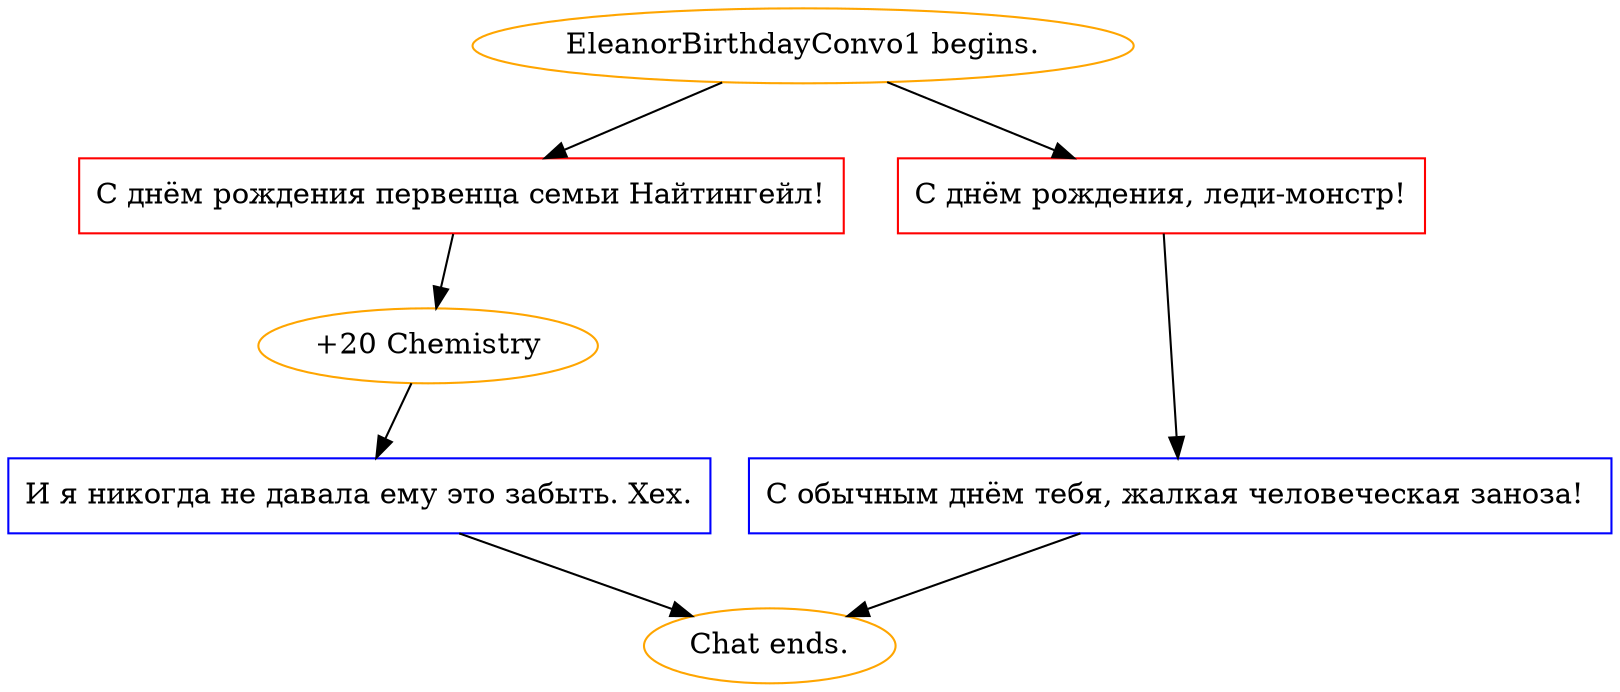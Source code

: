 digraph {
	"EleanorBirthdayConvo1 begins." [color=orange];
		"EleanorBirthdayConvo1 begins." -> j2984789585;
		"EleanorBirthdayConvo1 begins." -> j704509503;
	j2984789585 [label="С днём рождения первенца семьи Найтингейл!",shape=box,color=red];
		j2984789585 -> j2349585046;
	j704509503 [label="С днём рождения, леди-монстр!",shape=box,color=red];
		j704509503 -> j890903784;
	j2349585046 [label="+20 Chemistry",color=orange];
		j2349585046 -> j1188078275;
	j890903784 [label="С обычным днём тебя, жалкая человеческая заноза! ",shape=box,color=blue];
		j890903784 -> "Chat ends.";
	j1188078275 [label="И я никогда не давала ему это забыть. Хех.",shape=box,color=blue];
		j1188078275 -> "Chat ends.";
	"Chat ends." [color=orange];
}